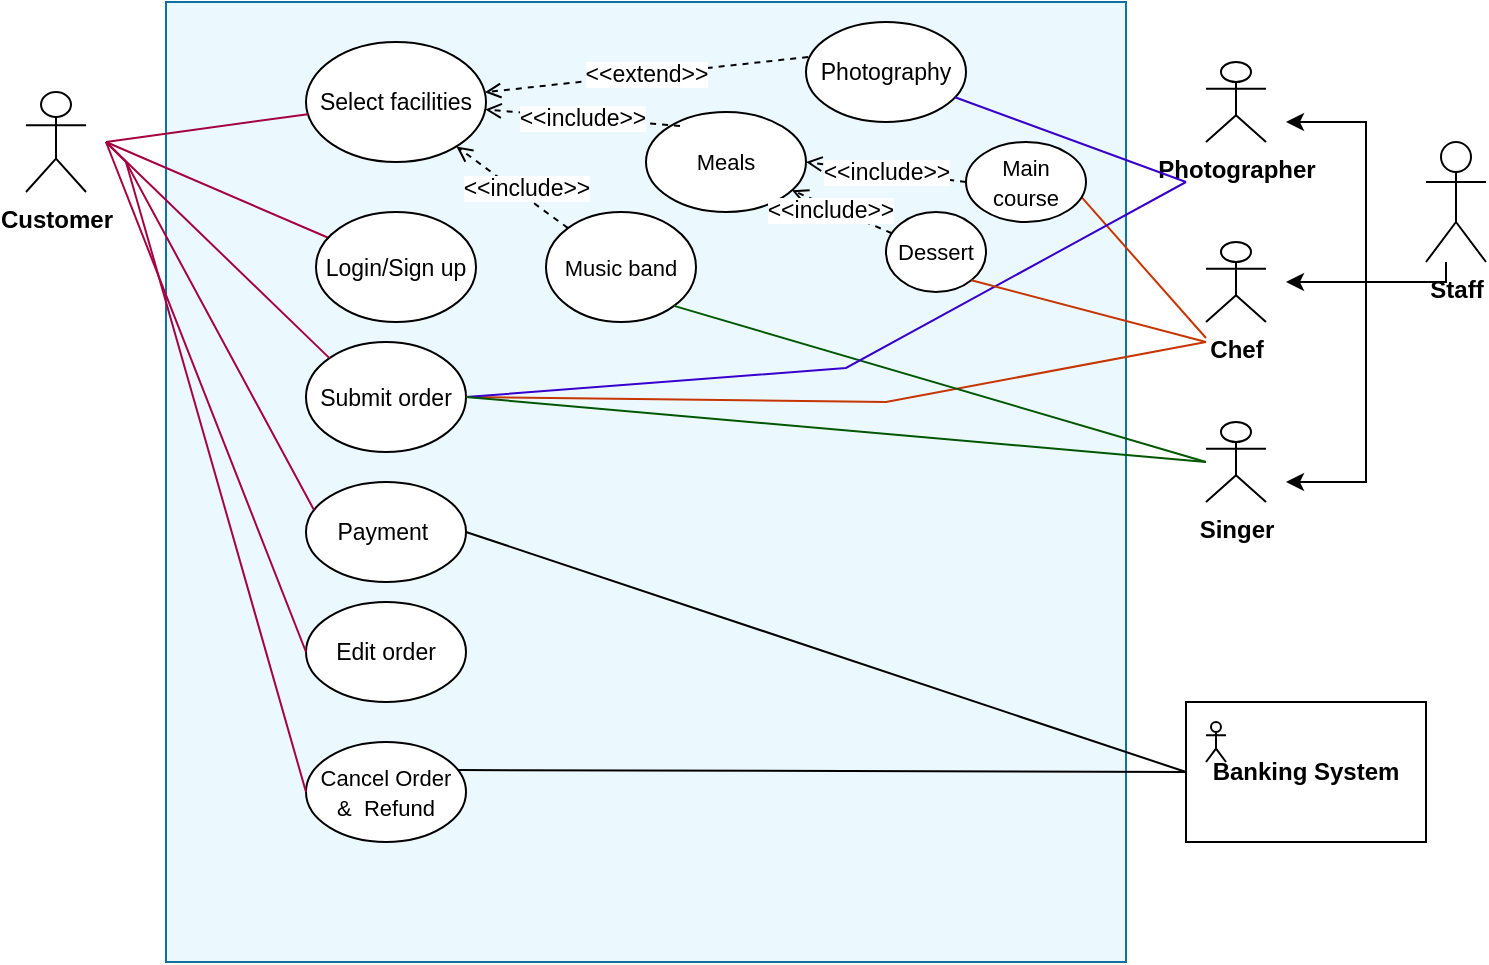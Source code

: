 <?xml version="1.0" encoding="UTF-8"?>
<mxfile version="20.8.20" type="google">
  <diagram name="Page-1" id="qFtUG0NtOJEkVkK01hXA">
    <mxGraphModel dx="592" dy="576" grid="1" gridSize="10" guides="1" tooltips="1" connect="1" arrows="1" fold="1" page="1" pageScale="1" pageWidth="850" pageHeight="1100" math="0" shadow="0">
      <root>
        <mxCell id="0" />
        <mxCell id="1" parent="0" />
        <mxCell id="E4EEwXi5I9yXE05dpHtt-1" value="&lt;b&gt;Customer&lt;/b&gt;" style="shape=umlActor;verticalLabelPosition=bottom;verticalAlign=top;html=1;outlineConnect=0;" parent="1" vertex="1">
          <mxGeometry x="110" y="115" width="30" height="50" as="geometry" />
        </mxCell>
        <mxCell id="E4EEwXi5I9yXE05dpHtt-2" value="&lt;b&gt;Photographer&lt;/b&gt;" style="shape=umlActor;verticalLabelPosition=bottom;verticalAlign=top;html=1;outlineConnect=0;" parent="1" vertex="1">
          <mxGeometry x="700" y="100" width="30" height="40" as="geometry" />
        </mxCell>
        <mxCell id="E4EEwXi5I9yXE05dpHtt-6" value="" style="whiteSpace=wrap;html=1;aspect=fixed;fillColor=#ebf9ff;strokeColor=#10739e;" parent="1" vertex="1">
          <mxGeometry x="180" y="70" width="480" height="480" as="geometry" />
        </mxCell>
        <mxCell id="E4EEwXi5I9yXE05dpHtt-14" value="&lt;b&gt;Chef&lt;/b&gt;" style="shape=umlActor;verticalLabelPosition=bottom;verticalAlign=top;html=1;outlineConnect=0;" parent="1" vertex="1">
          <mxGeometry x="700" y="190" width="30" height="40" as="geometry" />
        </mxCell>
        <mxCell id="E4EEwXi5I9yXE05dpHtt-18" style="edgeStyle=orthogonalEdgeStyle;rounded=0;orthogonalLoop=1;jettySize=auto;html=1;" parent="1" source="E4EEwXi5I9yXE05dpHtt-15" edge="1">
          <mxGeometry relative="1" as="geometry">
            <mxPoint x="740" y="130" as="targetPoint" />
            <Array as="points">
              <mxPoint x="820" y="210" />
              <mxPoint x="780" y="210" />
              <mxPoint x="780" y="130" />
            </Array>
          </mxGeometry>
        </mxCell>
        <mxCell id="E4EEwXi5I9yXE05dpHtt-19" style="edgeStyle=orthogonalEdgeStyle;rounded=0;orthogonalLoop=1;jettySize=auto;html=1;" parent="1" edge="1">
          <mxGeometry relative="1" as="geometry">
            <mxPoint x="740" y="210" as="targetPoint" />
            <Array as="points">
              <mxPoint x="820" y="210" />
            </Array>
            <mxPoint x="820" y="210" as="sourcePoint" />
          </mxGeometry>
        </mxCell>
        <mxCell id="E4EEwXi5I9yXE05dpHtt-15" value="&lt;b&gt;Staff&lt;/b&gt;" style="shape=umlActor;verticalLabelPosition=bottom;verticalAlign=top;html=1;outlineConnect=0;" parent="1" vertex="1">
          <mxGeometry x="810" y="140" width="30" height="60" as="geometry" />
        </mxCell>
        <mxCell id="E4EEwXi5I9yXE05dpHtt-22" value="&lt;b&gt;Banking System&lt;/b&gt;" style="rounded=0;whiteSpace=wrap;html=1;" parent="1" vertex="1">
          <mxGeometry x="690" y="420" width="120" height="70" as="geometry" />
        </mxCell>
        <mxCell id="E4EEwXi5I9yXE05dpHtt-24" value="&lt;font style=&quot;font-size: 11.5px;&quot;&gt;Select facilities&lt;br&gt;&lt;/font&gt;" style="ellipse;whiteSpace=wrap;html=1;strokeWidth=1;" parent="1" vertex="1">
          <mxGeometry x="250" y="90" width="90" height="60" as="geometry" />
        </mxCell>
        <mxCell id="E4EEwXi5I9yXE05dpHtt-34" value="&lt;font style=&quot;font-size: 11.5px;&quot;&gt;Photography&lt;/font&gt;" style="ellipse;whiteSpace=wrap;html=1;strokeWidth=1;" parent="1" vertex="1">
          <mxGeometry x="500" y="80" width="80" height="50" as="geometry" />
        </mxCell>
        <mxCell id="E4EEwXi5I9yXE05dpHtt-35" value="&lt;div&gt;&amp;lt;&amp;lt;extend&amp;gt;&amp;gt;&lt;/div&gt;" style="endArrow=open;dashed=1;html=1;endFill=0;rounded=0;fontSize=11.5;exitX=0.013;exitY=0.35;exitDx=0;exitDy=0;exitPerimeter=0;" parent="1" source="E4EEwXi5I9yXE05dpHtt-34" target="E4EEwXi5I9yXE05dpHtt-24" edge="1">
          <mxGeometry x="0.005" width="50" height="50" relative="1" as="geometry">
            <mxPoint x="450" y="190" as="sourcePoint" />
            <mxPoint x="338.696" y="182.831" as="targetPoint" />
            <mxPoint as="offset" />
          </mxGeometry>
        </mxCell>
        <mxCell id="E4EEwXi5I9yXE05dpHtt-38" value="&lt;font style=&quot;font-size: 11px;&quot;&gt;Meals&lt;/font&gt;" style="ellipse;whiteSpace=wrap;html=1;strokeWidth=1;" parent="1" vertex="1">
          <mxGeometry x="420" y="125" width="80" height="50" as="geometry" />
        </mxCell>
        <mxCell id="E4EEwXi5I9yXE05dpHtt-39" value="&lt;div&gt;&amp;lt;&amp;lt;include&amp;gt;&amp;gt;&lt;/div&gt;" style="endArrow=open;dashed=1;html=1;endFill=0;rounded=0;fontSize=11.5;" parent="1" target="E4EEwXi5I9yXE05dpHtt-24" edge="1">
          <mxGeometry width="50" height="50" relative="1" as="geometry">
            <mxPoint x="437" y="132" as="sourcePoint" />
            <mxPoint x="336.085" y="202.238" as="targetPoint" />
          </mxGeometry>
        </mxCell>
        <mxCell id="E4EEwXi5I9yXE05dpHtt-40" value="&lt;span style=&quot;font-size: 11px;&quot;&gt;Music band&lt;/span&gt;" style="ellipse;whiteSpace=wrap;html=1;strokeWidth=1;" parent="1" vertex="1">
          <mxGeometry x="370" y="175" width="75" height="55" as="geometry" />
        </mxCell>
        <mxCell id="E4EEwXi5I9yXE05dpHtt-41" value="&lt;div&gt;&amp;lt;&amp;lt;include&amp;gt;&amp;gt;&lt;/div&gt;" style="endArrow=open;dashed=1;html=1;endFill=0;rounded=0;fontSize=11.5;exitX=0;exitY=0;exitDx=0;exitDy=0;" parent="1" source="E4EEwXi5I9yXE05dpHtt-40" target="E4EEwXi5I9yXE05dpHtt-24" edge="1">
          <mxGeometry x="-0.182" y="-4" width="50" height="50" relative="1" as="geometry">
            <mxPoint x="361" y="265" as="sourcePoint" />
            <mxPoint x="276.01" y="216.52" as="targetPoint" />
            <mxPoint as="offset" />
          </mxGeometry>
        </mxCell>
        <mxCell id="E4EEwXi5I9yXE05dpHtt-43" value="&lt;font style=&quot;font-size: 11.5px;&quot;&gt;Submit order&lt;/font&gt;" style="ellipse;whiteSpace=wrap;html=1;strokeWidth=1;" parent="1" vertex="1">
          <mxGeometry x="250" y="240" width="80" height="55" as="geometry" />
        </mxCell>
        <mxCell id="E4EEwXi5I9yXE05dpHtt-46" value="" style="endArrow=none;html=1;rounded=0;fontSize=11;fillColor=#d80073;strokeColor=#A50040;" parent="1" target="E4EEwXi5I9yXE05dpHtt-24" edge="1">
          <mxGeometry width="50" height="50" relative="1" as="geometry">
            <mxPoint x="150" y="140" as="sourcePoint" />
            <mxPoint x="230" y="210" as="targetPoint" />
          </mxGeometry>
        </mxCell>
        <mxCell id="E4EEwXi5I9yXE05dpHtt-47" value="" style="endArrow=none;html=1;rounded=0;fontSize=11;fillColor=#d80073;strokeColor=#A50040;" parent="1" target="yaYsJwdqfozZHULSZaXw-1" edge="1">
          <mxGeometry width="50" height="50" relative="1" as="geometry">
            <mxPoint x="150" y="140" as="sourcePoint" />
            <mxPoint x="253.96" y="178.48" as="targetPoint" />
          </mxGeometry>
        </mxCell>
        <mxCell id="E4EEwXi5I9yXE05dpHtt-48" value="" style="endArrow=none;html=1;rounded=0;fontSize=11;entryX=0;entryY=0;entryDx=0;entryDy=0;fillColor=#d80073;strokeColor=#A50040;" parent="1" target="E4EEwXi5I9yXE05dpHtt-43" edge="1">
          <mxGeometry width="50" height="50" relative="1" as="geometry">
            <mxPoint x="150" y="140" as="sourcePoint" />
            <mxPoint x="264" y="188" as="targetPoint" />
            <Array as="points">
              <mxPoint x="150" y="140" />
            </Array>
          </mxGeometry>
        </mxCell>
        <mxCell id="E4EEwXi5I9yXE05dpHtt-50" value="&lt;font style=&quot;font-size: 11.5px;&quot;&gt;Payment&amp;nbsp;&lt;/font&gt;" style="ellipse;whiteSpace=wrap;html=1;strokeWidth=1;" parent="1" vertex="1">
          <mxGeometry x="250" y="310" width="80" height="50" as="geometry" />
        </mxCell>
        <mxCell id="E4EEwXi5I9yXE05dpHtt-52" value="&lt;font style=&quot;font-size: 11.5px;&quot;&gt;Edit order&lt;/font&gt;" style="ellipse;whiteSpace=wrap;html=1;strokeWidth=1;" parent="1" vertex="1">
          <mxGeometry x="250" y="370" width="80" height="50" as="geometry" />
        </mxCell>
        <mxCell id="E4EEwXi5I9yXE05dpHtt-53" value="&lt;font style=&quot;font-size: 11px;&quot;&gt;Cancel Order &amp;amp;&amp;nbsp; Refund&lt;/font&gt;" style="ellipse;whiteSpace=wrap;html=1;strokeWidth=1;" parent="1" vertex="1">
          <mxGeometry x="250" y="440" width="80" height="50" as="geometry" />
        </mxCell>
        <mxCell id="E4EEwXi5I9yXE05dpHtt-56" value="" style="endArrow=none;html=1;rounded=0;fontSize=11;entryX=0.05;entryY=0.28;entryDx=0;entryDy=0;entryPerimeter=0;fillColor=#d80073;strokeColor=#A50040;" parent="1" target="E4EEwXi5I9yXE05dpHtt-50" edge="1">
          <mxGeometry width="50" height="50" relative="1" as="geometry">
            <mxPoint x="160" y="150" as="sourcePoint" />
            <mxPoint x="272" y="287" as="targetPoint" />
            <Array as="points">
              <mxPoint x="150" y="140" />
              <mxPoint x="160" y="150" />
            </Array>
          </mxGeometry>
        </mxCell>
        <mxCell id="E4EEwXi5I9yXE05dpHtt-57" value="" style="endArrow=none;html=1;rounded=0;fontSize=11;entryX=0;entryY=0.5;entryDx=0;entryDy=0;fillColor=#d80073;strokeColor=#A50040;" parent="1" target="E4EEwXi5I9yXE05dpHtt-52" edge="1">
          <mxGeometry width="50" height="50" relative="1" as="geometry">
            <mxPoint x="150" y="140" as="sourcePoint" />
            <mxPoint x="262" y="277" as="targetPoint" />
            <Array as="points">
              <mxPoint x="150" y="140" />
            </Array>
          </mxGeometry>
        </mxCell>
        <mxCell id="E4EEwXi5I9yXE05dpHtt-58" value="" style="endArrow=none;html=1;rounded=0;fontSize=11;entryX=0;entryY=0.5;entryDx=0;entryDy=0;fillColor=#d80073;strokeColor=#A50040;" parent="1" target="E4EEwXi5I9yXE05dpHtt-53" edge="1">
          <mxGeometry width="50" height="50" relative="1" as="geometry">
            <mxPoint x="160" y="150" as="sourcePoint" />
            <mxPoint x="260" y="425" as="targetPoint" />
            <Array as="points">
              <mxPoint x="160" y="150" />
            </Array>
          </mxGeometry>
        </mxCell>
        <mxCell id="E4EEwXi5I9yXE05dpHtt-69" value="" style="endArrow=none;html=1;rounded=0;fontSize=11;endSize=5;exitX=1;exitY=0.5;exitDx=0;exitDy=0;entryX=0;entryY=0.5;entryDx=0;entryDy=0;" parent="1" source="E4EEwXi5I9yXE05dpHtt-50" target="E4EEwXi5I9yXE05dpHtt-22" edge="1">
          <mxGeometry width="50" height="50" relative="1" as="geometry">
            <mxPoint x="340" y="290" as="sourcePoint" />
            <mxPoint x="700" y="410" as="targetPoint" />
          </mxGeometry>
        </mxCell>
        <mxCell id="E4EEwXi5I9yXE05dpHtt-70" value="" style="endArrow=none;html=1;rounded=0;fontSize=11;endSize=5;exitX=0.95;exitY=0.28;exitDx=0;exitDy=0;entryX=0;entryY=0.5;entryDx=0;entryDy=0;exitPerimeter=0;" parent="1" source="E4EEwXi5I9yXE05dpHtt-53" target="E4EEwXi5I9yXE05dpHtt-22" edge="1">
          <mxGeometry width="50" height="50" relative="1" as="geometry">
            <mxPoint x="340" y="355" as="sourcePoint" />
            <mxPoint x="700" y="490" as="targetPoint" />
          </mxGeometry>
        </mxCell>
        <mxCell id="E4EEwXi5I9yXE05dpHtt-72" value="" style="endArrow=none;html=1;rounded=0;fontSize=11;endSize=5;fillColor=#6a00ff;strokeColor=#3700CC;" parent="1" source="E4EEwXi5I9yXE05dpHtt-34" edge="1">
          <mxGeometry width="50" height="50" relative="1" as="geometry">
            <mxPoint x="340" y="355" as="sourcePoint" />
            <mxPoint x="690" y="160" as="targetPoint" />
          </mxGeometry>
        </mxCell>
        <mxCell id="E4EEwXi5I9yXE05dpHtt-77" value="" style="endArrow=none;html=1;rounded=0;fontSize=11;endSize=5;fillColor=#fa6800;strokeColor=#C73500;exitX=1;exitY=0.5;exitDx=0;exitDy=0;" parent="1" edge="1" source="E4EEwXi5I9yXE05dpHtt-43">
          <mxGeometry width="50" height="50" relative="1" as="geometry">
            <mxPoint x="330" y="250" as="sourcePoint" />
            <mxPoint x="700" y="240" as="targetPoint" />
            <Array as="points">
              <mxPoint x="540" y="270" />
            </Array>
          </mxGeometry>
        </mxCell>
        <mxCell id="E4EEwXi5I9yXE05dpHtt-78" value="" style="shape=umlActor;verticalLabelPosition=bottom;verticalAlign=top;html=1;outlineConnect=0;fontSize=11;" parent="1" vertex="1">
          <mxGeometry x="700" y="430" width="10" height="20" as="geometry" />
        </mxCell>
        <mxCell id="E4EEwXi5I9yXE05dpHtt-81" value="" style="endArrow=none;html=1;rounded=0;fontSize=11;endSize=5;fillColor=#fa6800;strokeColor=#C73500;exitX=0.963;exitY=0.69;exitDx=0;exitDy=0;exitPerimeter=0;" parent="1" source="yaYsJwdqfozZHULSZaXw-17" edge="1">
          <mxGeometry width="50" height="50" relative="1" as="geometry">
            <mxPoint x="320" y="330" as="sourcePoint" />
            <mxPoint x="700" y="238" as="targetPoint" />
            <Array as="points" />
          </mxGeometry>
        </mxCell>
        <mxCell id="yaYsJwdqfozZHULSZaXw-1" value="&lt;font style=&quot;font-size: 11.5px;&quot;&gt;Login/Sign up&lt;/font&gt;" style="ellipse;whiteSpace=wrap;html=1;strokeWidth=1;" vertex="1" parent="1">
          <mxGeometry x="255" y="175" width="80" height="55" as="geometry" />
        </mxCell>
        <mxCell id="yaYsJwdqfozZHULSZaXw-5" value="&lt;b&gt;Singer&lt;/b&gt;" style="shape=umlActor;verticalLabelPosition=bottom;verticalAlign=top;html=1;outlineConnect=0;" vertex="1" parent="1">
          <mxGeometry x="700" y="280" width="30" height="40" as="geometry" />
        </mxCell>
        <mxCell id="yaYsJwdqfozZHULSZaXw-9" value="" style="endArrow=none;html=1;rounded=0;exitX=1;exitY=1;exitDx=0;exitDy=0;fillColor=#008a00;strokeColor=#005700;" edge="1" parent="1" source="E4EEwXi5I9yXE05dpHtt-40">
          <mxGeometry width="50" height="50" relative="1" as="geometry">
            <mxPoint x="640" y="340" as="sourcePoint" />
            <mxPoint x="700" y="300" as="targetPoint" />
          </mxGeometry>
        </mxCell>
        <mxCell id="yaYsJwdqfozZHULSZaXw-10" value="" style="endArrow=none;html=1;rounded=0;fontSize=11;endSize=5;fillColor=#6a00ff;strokeColor=#3700CC;exitX=1;exitY=0.5;exitDx=0;exitDy=0;" edge="1" parent="1" source="E4EEwXi5I9yXE05dpHtt-43">
          <mxGeometry width="50" height="50" relative="1" as="geometry">
            <mxPoint x="626" y="146" as="sourcePoint" />
            <mxPoint x="690" y="160" as="targetPoint" />
            <Array as="points">
              <mxPoint x="520" y="253" />
            </Array>
          </mxGeometry>
        </mxCell>
        <mxCell id="yaYsJwdqfozZHULSZaXw-11" value="" style="endArrow=none;html=1;rounded=0;exitX=1;exitY=0.5;exitDx=0;exitDy=0;fillColor=#008a00;strokeColor=#005700;" edge="1" parent="1" source="E4EEwXi5I9yXE05dpHtt-43">
          <mxGeometry width="50" height="50" relative="1" as="geometry">
            <mxPoint x="504" y="232" as="sourcePoint" />
            <mxPoint x="700" y="300" as="targetPoint" />
          </mxGeometry>
        </mxCell>
        <mxCell id="yaYsJwdqfozZHULSZaXw-16" style="edgeStyle=orthogonalEdgeStyle;rounded=0;orthogonalLoop=1;jettySize=auto;html=1;" edge="1" parent="1">
          <mxGeometry relative="1" as="geometry">
            <mxPoint x="740" y="310" as="targetPoint" />
            <Array as="points">
              <mxPoint x="810" y="210" />
              <mxPoint x="780" y="210" />
              <mxPoint x="780" y="310" />
            </Array>
            <mxPoint x="810" y="210" as="sourcePoint" />
          </mxGeometry>
        </mxCell>
        <mxCell id="yaYsJwdqfozZHULSZaXw-17" value="&lt;font style=&quot;font-size: 11px;&quot;&gt;Main course&lt;/font&gt;" style="ellipse;whiteSpace=wrap;html=1;strokeWidth=1;" vertex="1" parent="1">
          <mxGeometry x="580" y="140" width="60" height="40" as="geometry" />
        </mxCell>
        <mxCell id="yaYsJwdqfozZHULSZaXw-19" value="&lt;div&gt;&amp;lt;&amp;lt;include&amp;gt;&amp;gt;&lt;/div&gt;" style="endArrow=open;dashed=1;html=1;endFill=0;rounded=0;fontSize=11.5;exitX=0;exitY=0.5;exitDx=0;exitDy=0;entryX=1;entryY=0.5;entryDx=0;entryDy=0;" edge="1" parent="1" source="yaYsJwdqfozZHULSZaXw-17" target="E4EEwXi5I9yXE05dpHtt-38">
          <mxGeometry width="50" height="50" relative="1" as="geometry">
            <mxPoint x="447" y="142" as="sourcePoint" />
            <mxPoint x="350" y="134" as="targetPoint" />
          </mxGeometry>
        </mxCell>
        <mxCell id="yaYsJwdqfozZHULSZaXw-20" value="&lt;font style=&quot;font-size: 11px;&quot;&gt;Dessert&lt;/font&gt;" style="ellipse;whiteSpace=wrap;html=1;strokeWidth=1;" vertex="1" parent="1">
          <mxGeometry x="540" y="175" width="50" height="40" as="geometry" />
        </mxCell>
        <mxCell id="yaYsJwdqfozZHULSZaXw-21" value="&lt;div&gt;&amp;lt;&amp;lt;include&amp;gt;&amp;gt;&lt;/div&gt;" style="endArrow=open;dashed=1;html=1;endFill=0;rounded=0;fontSize=11.5;" edge="1" parent="1" source="yaYsJwdqfozZHULSZaXw-20" target="E4EEwXi5I9yXE05dpHtt-38">
          <mxGeometry x="0.219" y="1" width="50" height="50" relative="1" as="geometry">
            <mxPoint x="590" y="170" as="sourcePoint" />
            <mxPoint x="515" y="160" as="targetPoint" />
            <mxPoint as="offset" />
          </mxGeometry>
        </mxCell>
        <mxCell id="yaYsJwdqfozZHULSZaXw-22" value="" style="endArrow=none;html=1;rounded=0;fontSize=11;endSize=5;fillColor=#fa6800;strokeColor=#C73500;exitX=1;exitY=1;exitDx=0;exitDy=0;" edge="1" parent="1" source="yaYsJwdqfozZHULSZaXw-20">
          <mxGeometry width="50" height="50" relative="1" as="geometry">
            <mxPoint x="648" y="178" as="sourcePoint" />
            <mxPoint x="700" y="240" as="targetPoint" />
            <Array as="points" />
          </mxGeometry>
        </mxCell>
      </root>
    </mxGraphModel>
  </diagram>
</mxfile>
